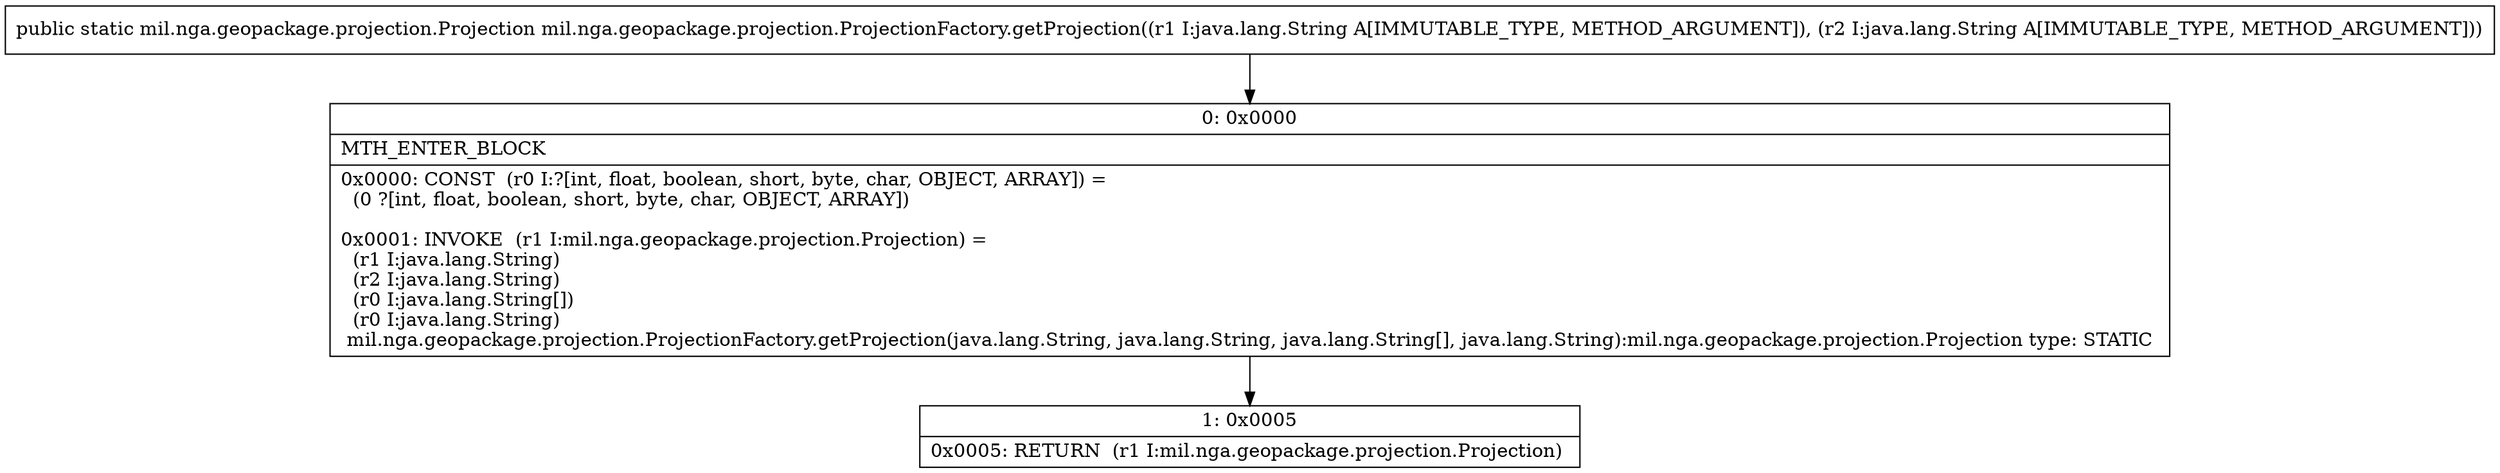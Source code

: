 digraph "CFG formil.nga.geopackage.projection.ProjectionFactory.getProjection(Ljava\/lang\/String;Ljava\/lang\/String;)Lmil\/nga\/geopackage\/projection\/Projection;" {
Node_0 [shape=record,label="{0\:\ 0x0000|MTH_ENTER_BLOCK\l|0x0000: CONST  (r0 I:?[int, float, boolean, short, byte, char, OBJECT, ARRAY]) = \l  (0 ?[int, float, boolean, short, byte, char, OBJECT, ARRAY])\l \l0x0001: INVOKE  (r1 I:mil.nga.geopackage.projection.Projection) = \l  (r1 I:java.lang.String)\l  (r2 I:java.lang.String)\l  (r0 I:java.lang.String[])\l  (r0 I:java.lang.String)\l mil.nga.geopackage.projection.ProjectionFactory.getProjection(java.lang.String, java.lang.String, java.lang.String[], java.lang.String):mil.nga.geopackage.projection.Projection type: STATIC \l}"];
Node_1 [shape=record,label="{1\:\ 0x0005|0x0005: RETURN  (r1 I:mil.nga.geopackage.projection.Projection) \l}"];
MethodNode[shape=record,label="{public static mil.nga.geopackage.projection.Projection mil.nga.geopackage.projection.ProjectionFactory.getProjection((r1 I:java.lang.String A[IMMUTABLE_TYPE, METHOD_ARGUMENT]), (r2 I:java.lang.String A[IMMUTABLE_TYPE, METHOD_ARGUMENT])) }"];
MethodNode -> Node_0;
Node_0 -> Node_1;
}

